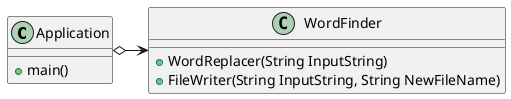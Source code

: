 @startuml
'https://plantuml.com/sequence-diagram

class Application{

+main()
}

class WordFinder{



+ WordReplacer(String InputString)
+FileWriter(String InputString, String NewFileName)

}

Application o-> WordFinder
@enduml